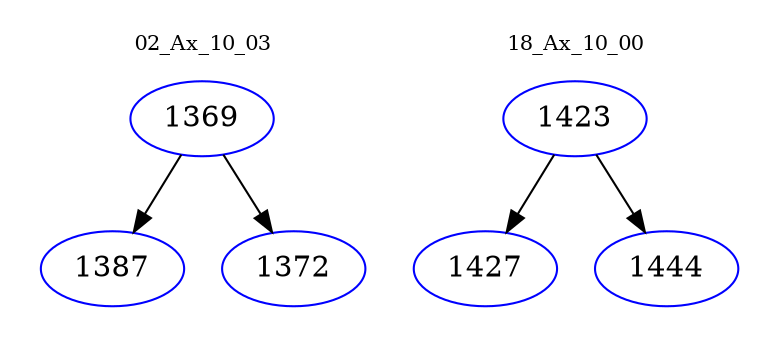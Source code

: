 digraph{
subgraph cluster_0 {
color = white
label = "02_Ax_10_03";
fontsize=10;
T0_1369 [label="1369", color="blue"]
T0_1369 -> T0_1387 [color="black"]
T0_1387 [label="1387", color="blue"]
T0_1369 -> T0_1372 [color="black"]
T0_1372 [label="1372", color="blue"]
}
subgraph cluster_1 {
color = white
label = "18_Ax_10_00";
fontsize=10;
T1_1423 [label="1423", color="blue"]
T1_1423 -> T1_1427 [color="black"]
T1_1427 [label="1427", color="blue"]
T1_1423 -> T1_1444 [color="black"]
T1_1444 [label="1444", color="blue"]
}
}
